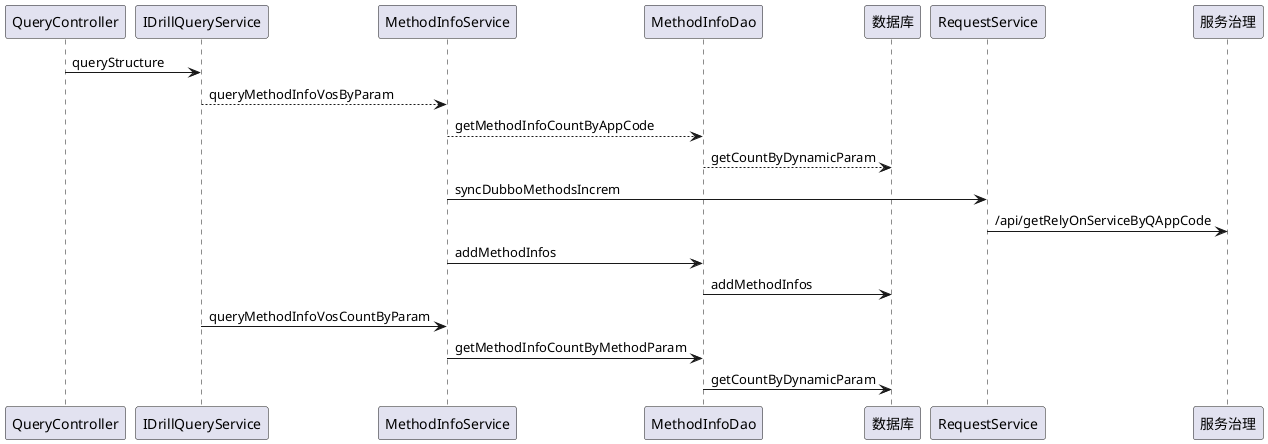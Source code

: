 查询接口：/drilling/query/queryStructure
@startuml
QueryController -> IDrillQueryService: queryStructure
IDrillQueryService --> MethodInfoService: queryMethodInfoVosByParam
MethodInfoService --> MethodInfoDao : getMethodInfoCountByAppCode
MethodInfoDao --> 数据库 : getCountByDynamicParam
MethodInfoService -> RequestService: syncDubboMethodsIncrem
RequestService -> 服务治理: /api/getRelyOnServiceByQAppCode
MethodInfoService -> MethodInfoDao : addMethodInfos
MethodInfoDao -> 数据库: addMethodInfos
IDrillQueryService -> MethodInfoService: queryMethodInfoVosCountByParam
MethodInfoService ->MethodInfoDao: getMethodInfoCountByMethodParam
MethodInfoDao -> 数据库: getCountByDynamicParam
@enduml